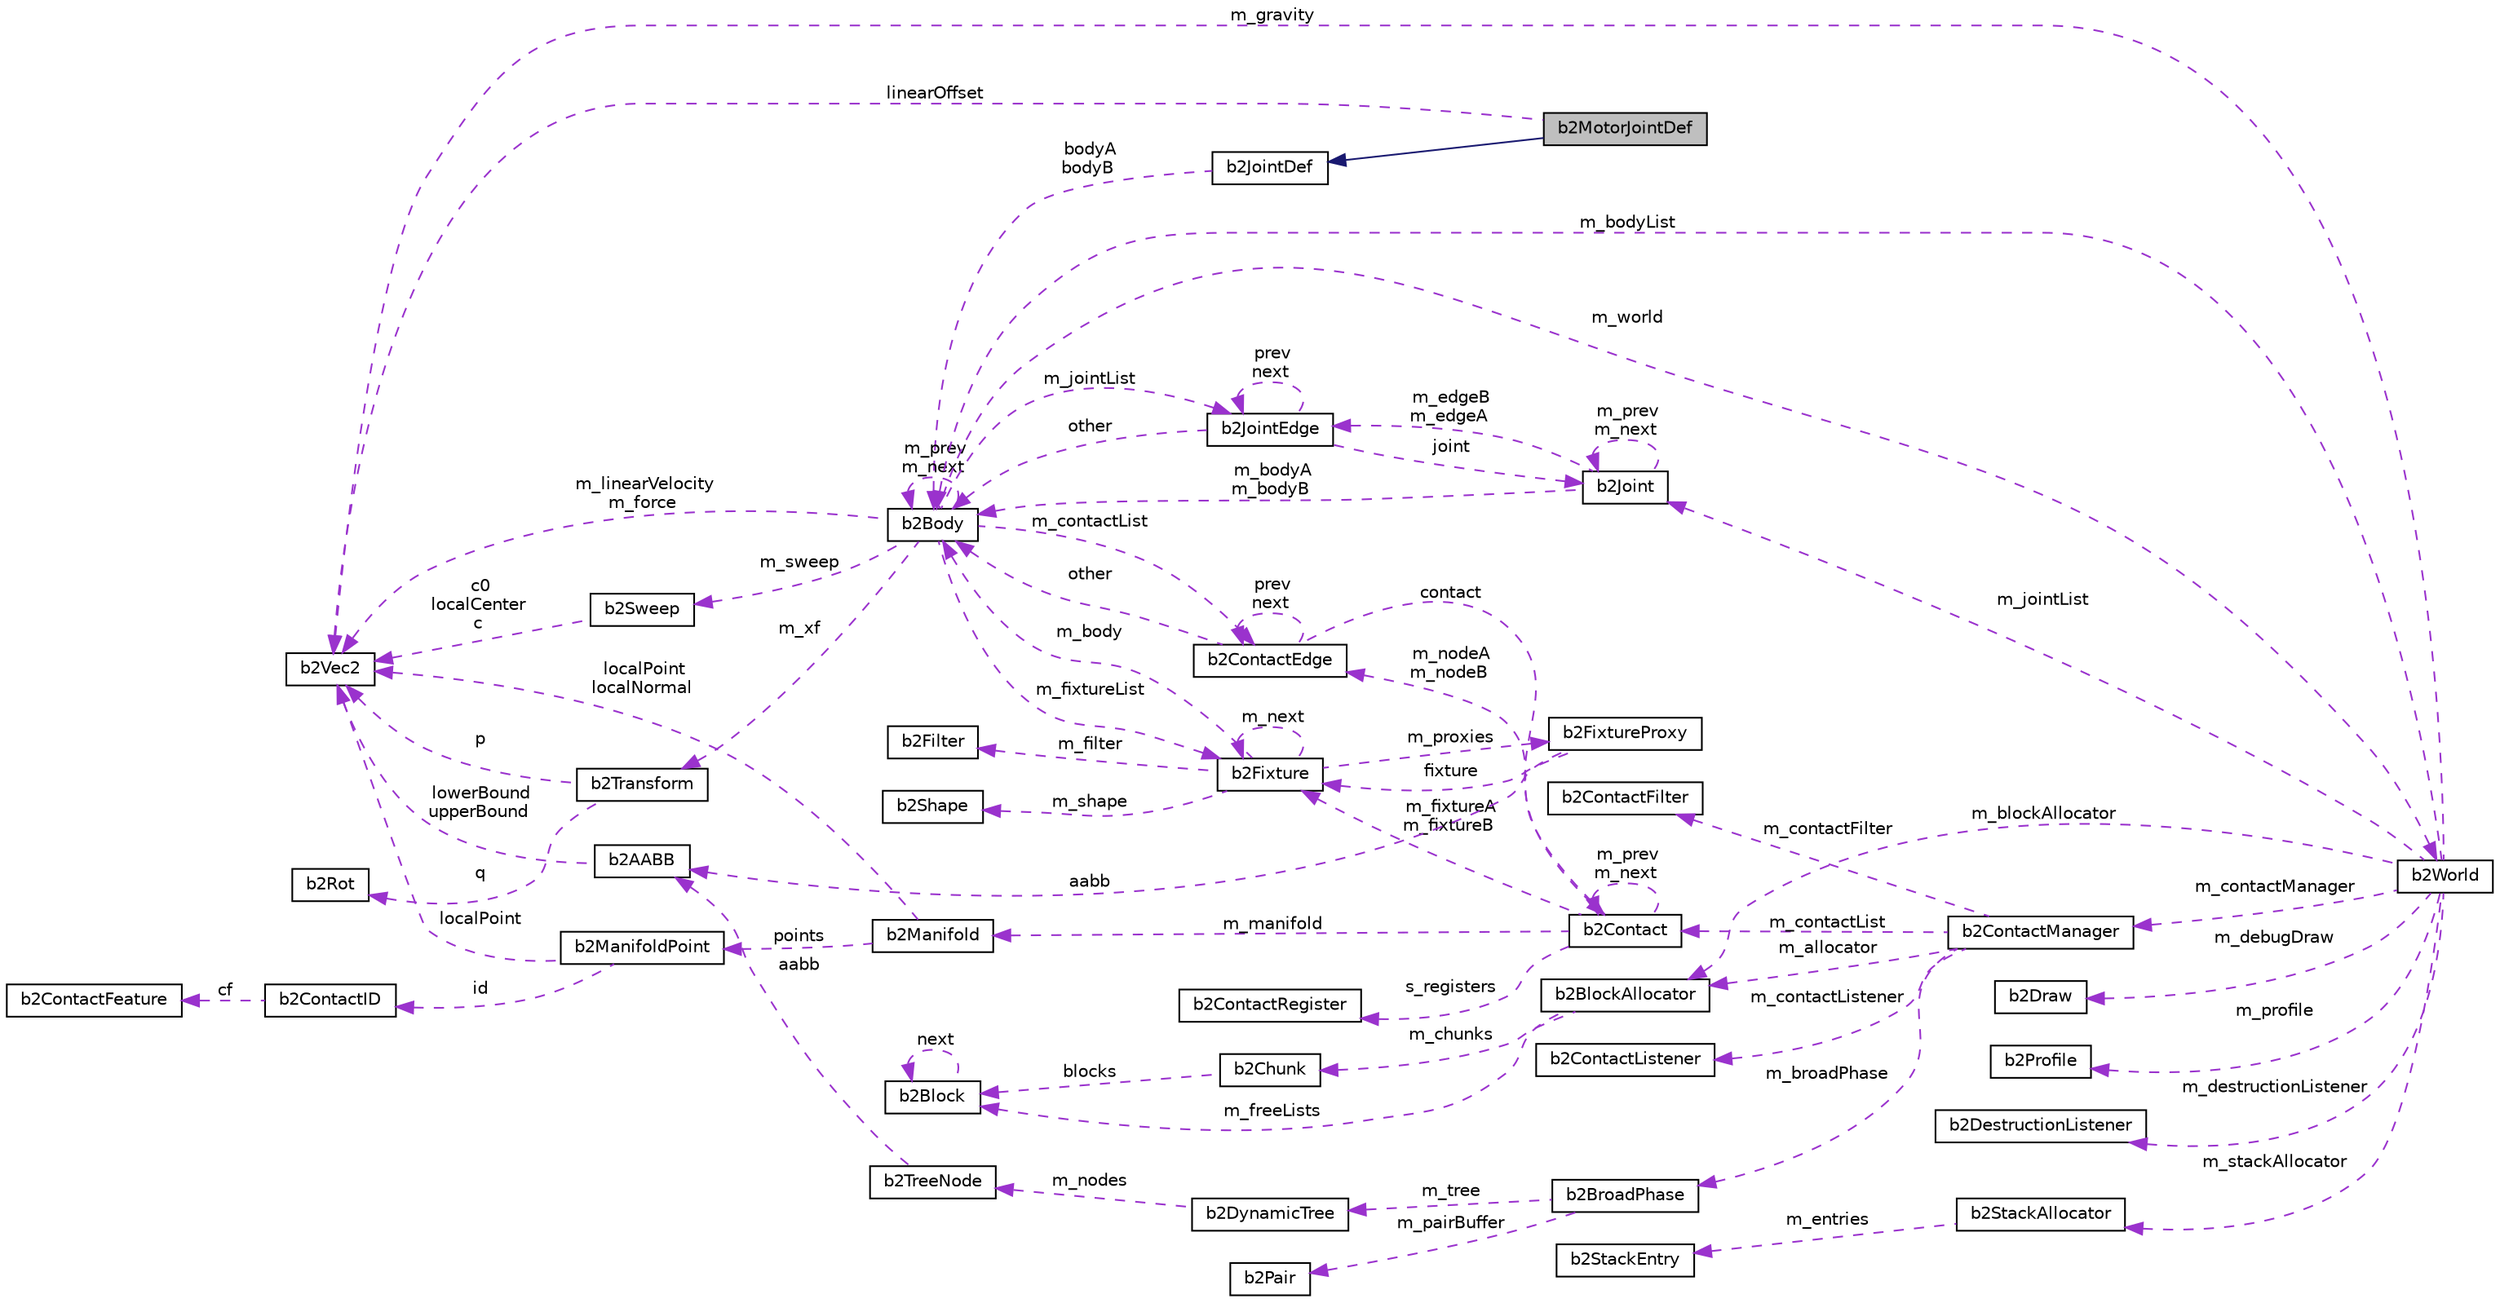 digraph "b2MotorJointDef"
{
  edge [fontname="Helvetica",fontsize="10",labelfontname="Helvetica",labelfontsize="10"];
  node [fontname="Helvetica",fontsize="10",shape=record];
  rankdir="LR";
  Node2 [label="b2MotorJointDef",height=0.2,width=0.4,color="black", fillcolor="grey75", style="filled", fontcolor="black"];
  Node3 -> Node2 [dir="back",color="midnightblue",fontsize="10",style="solid",fontname="Helvetica"];
  Node3 [label="b2JointDef",height=0.2,width=0.4,color="black", fillcolor="white", style="filled",URL="$structb2JointDef.html",tooltip="Joint definitions are used to construct joints. "];
  Node4 -> Node3 [dir="back",color="darkorchid3",fontsize="10",style="dashed",label=" bodyA\nbodyB" ,fontname="Helvetica"];
  Node4 [label="b2Body",height=0.2,width=0.4,color="black", fillcolor="white", style="filled",URL="$classb2Body.html",tooltip="A rigid body. These are created via b2World::CreateBody. "];
  Node4 -> Node4 [dir="back",color="darkorchid3",fontsize="10",style="dashed",label=" m_prev\nm_next" ,fontname="Helvetica"];
  Node5 -> Node4 [dir="back",color="darkorchid3",fontsize="10",style="dashed",label=" m_jointList" ,fontname="Helvetica"];
  Node5 [label="b2JointEdge",height=0.2,width=0.4,color="black", fillcolor="white", style="filled",URL="$structb2JointEdge.html"];
  Node4 -> Node5 [dir="back",color="darkorchid3",fontsize="10",style="dashed",label=" other" ,fontname="Helvetica"];
  Node5 -> Node5 [dir="back",color="darkorchid3",fontsize="10",style="dashed",label=" prev\nnext" ,fontname="Helvetica"];
  Node6 -> Node5 [dir="back",color="darkorchid3",fontsize="10",style="dashed",label=" joint" ,fontname="Helvetica"];
  Node6 [label="b2Joint",height=0.2,width=0.4,color="black", fillcolor="white", style="filled",URL="$classb2Joint.html"];
  Node4 -> Node6 [dir="back",color="darkorchid3",fontsize="10",style="dashed",label=" m_bodyA\nm_bodyB" ,fontname="Helvetica"];
  Node5 -> Node6 [dir="back",color="darkorchid3",fontsize="10",style="dashed",label=" m_edgeB\nm_edgeA" ,fontname="Helvetica"];
  Node6 -> Node6 [dir="back",color="darkorchid3",fontsize="10",style="dashed",label=" m_prev\nm_next" ,fontname="Helvetica"];
  Node7 -> Node4 [dir="back",color="darkorchid3",fontsize="10",style="dashed",label=" m_linearVelocity\nm_force" ,fontname="Helvetica"];
  Node7 [label="b2Vec2",height=0.2,width=0.4,color="black", fillcolor="white", style="filled",URL="$structb2Vec2.html",tooltip="A 2D column vector. "];
  Node8 -> Node4 [dir="back",color="darkorchid3",fontsize="10",style="dashed",label=" m_sweep" ,fontname="Helvetica"];
  Node8 [label="b2Sweep",height=0.2,width=0.4,color="black", fillcolor="white", style="filled",URL="$structb2Sweep.html"];
  Node7 -> Node8 [dir="back",color="darkorchid3",fontsize="10",style="dashed",label=" c0\nlocalCenter\nc" ,fontname="Helvetica"];
  Node9 -> Node4 [dir="back",color="darkorchid3",fontsize="10",style="dashed",label=" m_xf" ,fontname="Helvetica"];
  Node9 [label="b2Transform",height=0.2,width=0.4,color="black", fillcolor="white", style="filled",URL="$structb2Transform.html"];
  Node7 -> Node9 [dir="back",color="darkorchid3",fontsize="10",style="dashed",label=" p" ,fontname="Helvetica"];
  Node10 -> Node9 [dir="back",color="darkorchid3",fontsize="10",style="dashed",label=" q" ,fontname="Helvetica"];
  Node10 [label="b2Rot",height=0.2,width=0.4,color="black", fillcolor="white", style="filled",URL="$structb2Rot.html",tooltip="Rotation. "];
  Node11 -> Node4 [dir="back",color="darkorchid3",fontsize="10",style="dashed",label=" m_contactList" ,fontname="Helvetica"];
  Node11 [label="b2ContactEdge",height=0.2,width=0.4,color="black", fillcolor="white", style="filled",URL="$structb2ContactEdge.html"];
  Node4 -> Node11 [dir="back",color="darkorchid3",fontsize="10",style="dashed",label=" other" ,fontname="Helvetica"];
  Node12 -> Node11 [dir="back",color="darkorchid3",fontsize="10",style="dashed",label=" contact" ,fontname="Helvetica"];
  Node12 [label="b2Contact",height=0.2,width=0.4,color="black", fillcolor="white", style="filled",URL="$classb2Contact.html"];
  Node13 -> Node12 [dir="back",color="darkorchid3",fontsize="10",style="dashed",label=" s_registers" ,fontname="Helvetica"];
  Node13 [label="b2ContactRegister",height=0.2,width=0.4,color="black", fillcolor="white", style="filled",URL="$structb2ContactRegister.html"];
  Node12 -> Node12 [dir="back",color="darkorchid3",fontsize="10",style="dashed",label=" m_prev\nm_next" ,fontname="Helvetica"];
  Node14 -> Node12 [dir="back",color="darkorchid3",fontsize="10",style="dashed",label=" m_manifold" ,fontname="Helvetica"];
  Node14 [label="b2Manifold",height=0.2,width=0.4,color="black", fillcolor="white", style="filled",URL="$structb2Manifold.html"];
  Node7 -> Node14 [dir="back",color="darkorchid3",fontsize="10",style="dashed",label=" localPoint\nlocalNormal" ,fontname="Helvetica"];
  Node15 -> Node14 [dir="back",color="darkorchid3",fontsize="10",style="dashed",label=" points" ,fontname="Helvetica"];
  Node15 [label="b2ManifoldPoint",height=0.2,width=0.4,color="black", fillcolor="white", style="filled",URL="$structb2ManifoldPoint.html"];
  Node7 -> Node15 [dir="back",color="darkorchid3",fontsize="10",style="dashed",label=" localPoint" ,fontname="Helvetica"];
  Node16 -> Node15 [dir="back",color="darkorchid3",fontsize="10",style="dashed",label=" id" ,fontname="Helvetica"];
  Node16 [label="b2ContactID",height=0.2,width=0.4,color="black", fillcolor="white", style="filled",URL="$unionb2ContactID.html",tooltip="Contact ids to facilitate warm starting. "];
  Node17 -> Node16 [dir="back",color="darkorchid3",fontsize="10",style="dashed",label=" cf" ,fontname="Helvetica"];
  Node17 [label="b2ContactFeature",height=0.2,width=0.4,color="black", fillcolor="white", style="filled",URL="$structb2ContactFeature.html"];
  Node18 -> Node12 [dir="back",color="darkorchid3",fontsize="10",style="dashed",label=" m_fixtureA\nm_fixtureB" ,fontname="Helvetica"];
  Node18 [label="b2Fixture",height=0.2,width=0.4,color="black", fillcolor="white", style="filled",URL="$classb2Fixture.html"];
  Node4 -> Node18 [dir="back",color="darkorchid3",fontsize="10",style="dashed",label=" m_body" ,fontname="Helvetica"];
  Node19 -> Node18 [dir="back",color="darkorchid3",fontsize="10",style="dashed",label=" m_proxies" ,fontname="Helvetica"];
  Node19 [label="b2FixtureProxy",height=0.2,width=0.4,color="black", fillcolor="white", style="filled",URL="$structb2FixtureProxy.html",tooltip="This proxy is used internally to connect fixtures to the broad-phase. "];
  Node20 -> Node19 [dir="back",color="darkorchid3",fontsize="10",style="dashed",label=" aabb" ,fontname="Helvetica"];
  Node20 [label="b2AABB",height=0.2,width=0.4,color="black", fillcolor="white", style="filled",URL="$structb2AABB.html",tooltip="An axis aligned bounding box. "];
  Node7 -> Node20 [dir="back",color="darkorchid3",fontsize="10",style="dashed",label=" lowerBound\nupperBound" ,fontname="Helvetica"];
  Node18 -> Node19 [dir="back",color="darkorchid3",fontsize="10",style="dashed",label=" fixture" ,fontname="Helvetica"];
  Node21 -> Node18 [dir="back",color="darkorchid3",fontsize="10",style="dashed",label=" m_shape" ,fontname="Helvetica"];
  Node21 [label="b2Shape",height=0.2,width=0.4,color="black", fillcolor="white", style="filled",URL="$classb2Shape.html"];
  Node22 -> Node18 [dir="back",color="darkorchid3",fontsize="10",style="dashed",label=" m_filter" ,fontname="Helvetica"];
  Node22 [label="b2Filter",height=0.2,width=0.4,color="black", fillcolor="white", style="filled",URL="$structb2Filter.html",tooltip="This holds contact filtering data. "];
  Node18 -> Node18 [dir="back",color="darkorchid3",fontsize="10",style="dashed",label=" m_next" ,fontname="Helvetica"];
  Node11 -> Node12 [dir="back",color="darkorchid3",fontsize="10",style="dashed",label=" m_nodeA\nm_nodeB" ,fontname="Helvetica"];
  Node11 -> Node11 [dir="back",color="darkorchid3",fontsize="10",style="dashed",label=" prev\nnext" ,fontname="Helvetica"];
  Node18 -> Node4 [dir="back",color="darkorchid3",fontsize="10",style="dashed",label=" m_fixtureList" ,fontname="Helvetica"];
  Node23 -> Node4 [dir="back",color="darkorchid3",fontsize="10",style="dashed",label=" m_world" ,fontname="Helvetica"];
  Node23 [label="b2World",height=0.2,width=0.4,color="black", fillcolor="white", style="filled",URL="$classb2World.html"];
  Node4 -> Node23 [dir="back",color="darkorchid3",fontsize="10",style="dashed",label=" m_bodyList" ,fontname="Helvetica"];
  Node24 -> Node23 [dir="back",color="darkorchid3",fontsize="10",style="dashed",label=" m_debugDraw" ,fontname="Helvetica"];
  Node24 [label="b2Draw",height=0.2,width=0.4,color="black", fillcolor="white", style="filled",URL="$classb2Draw.html"];
  Node7 -> Node23 [dir="back",color="darkorchid3",fontsize="10",style="dashed",label=" m_gravity" ,fontname="Helvetica"];
  Node25 -> Node23 [dir="back",color="darkorchid3",fontsize="10",style="dashed",label=" m_profile" ,fontname="Helvetica"];
  Node25 [label="b2Profile",height=0.2,width=0.4,color="black", fillcolor="white", style="filled",URL="$structb2Profile.html",tooltip="Profiling data. Times are in milliseconds. "];
  Node26 -> Node23 [dir="back",color="darkorchid3",fontsize="10",style="dashed",label=" m_blockAllocator" ,fontname="Helvetica"];
  Node26 [label="b2BlockAllocator",height=0.2,width=0.4,color="black", fillcolor="white", style="filled",URL="$classb2BlockAllocator.html"];
  Node27 -> Node26 [dir="back",color="darkorchid3",fontsize="10",style="dashed",label=" m_freeLists" ,fontname="Helvetica"];
  Node27 [label="b2Block",height=0.2,width=0.4,color="black", fillcolor="white", style="filled",URL="$structb2Block.html"];
  Node27 -> Node27 [dir="back",color="darkorchid3",fontsize="10",style="dashed",label=" next" ,fontname="Helvetica"];
  Node28 -> Node26 [dir="back",color="darkorchid3",fontsize="10",style="dashed",label=" m_chunks" ,fontname="Helvetica"];
  Node28 [label="b2Chunk",height=0.2,width=0.4,color="black", fillcolor="white", style="filled",URL="$structb2Chunk.html"];
  Node27 -> Node28 [dir="back",color="darkorchid3",fontsize="10",style="dashed",label=" blocks" ,fontname="Helvetica"];
  Node29 -> Node23 [dir="back",color="darkorchid3",fontsize="10",style="dashed",label=" m_destructionListener" ,fontname="Helvetica"];
  Node29 [label="b2DestructionListener",height=0.2,width=0.4,color="black", fillcolor="white", style="filled",URL="$classb2DestructionListener.html"];
  Node30 -> Node23 [dir="back",color="darkorchid3",fontsize="10",style="dashed",label=" m_contactManager" ,fontname="Helvetica"];
  Node30 [label="b2ContactManager",height=0.2,width=0.4,color="black", fillcolor="white", style="filled",URL="$classb2ContactManager.html"];
  Node26 -> Node30 [dir="back",color="darkorchid3",fontsize="10",style="dashed",label=" m_allocator" ,fontname="Helvetica"];
  Node12 -> Node30 [dir="back",color="darkorchid3",fontsize="10",style="dashed",label=" m_contactList" ,fontname="Helvetica"];
  Node31 -> Node30 [dir="back",color="darkorchid3",fontsize="10",style="dashed",label=" m_broadPhase" ,fontname="Helvetica"];
  Node31 [label="b2BroadPhase",height=0.2,width=0.4,color="black", fillcolor="white", style="filled",URL="$classb2BroadPhase.html"];
  Node32 -> Node31 [dir="back",color="darkorchid3",fontsize="10",style="dashed",label=" m_pairBuffer" ,fontname="Helvetica"];
  Node32 [label="b2Pair",height=0.2,width=0.4,color="black", fillcolor="white", style="filled",URL="$structb2Pair.html"];
  Node33 -> Node31 [dir="back",color="darkorchid3",fontsize="10",style="dashed",label=" m_tree" ,fontname="Helvetica"];
  Node33 [label="b2DynamicTree",height=0.2,width=0.4,color="black", fillcolor="white", style="filled",URL="$classb2DynamicTree.html"];
  Node34 -> Node33 [dir="back",color="darkorchid3",fontsize="10",style="dashed",label=" m_nodes" ,fontname="Helvetica"];
  Node34 [label="b2TreeNode",height=0.2,width=0.4,color="black", fillcolor="white", style="filled",URL="$structb2TreeNode.html",tooltip="A node in the dynamic tree. The client does not interact with this directly. "];
  Node20 -> Node34 [dir="back",color="darkorchid3",fontsize="10",style="dashed",label=" aabb" ,fontname="Helvetica"];
  Node35 -> Node30 [dir="back",color="darkorchid3",fontsize="10",style="dashed",label=" m_contactFilter" ,fontname="Helvetica"];
  Node35 [label="b2ContactFilter",height=0.2,width=0.4,color="black", fillcolor="white", style="filled",URL="$classb2ContactFilter.html"];
  Node36 -> Node30 [dir="back",color="darkorchid3",fontsize="10",style="dashed",label=" m_contactListener" ,fontname="Helvetica"];
  Node36 [label="b2ContactListener",height=0.2,width=0.4,color="black", fillcolor="white", style="filled",URL="$classb2ContactListener.html"];
  Node37 -> Node23 [dir="back",color="darkorchid3",fontsize="10",style="dashed",label=" m_stackAllocator" ,fontname="Helvetica"];
  Node37 [label="b2StackAllocator",height=0.2,width=0.4,color="black", fillcolor="white", style="filled",URL="$classb2StackAllocator.html"];
  Node38 -> Node37 [dir="back",color="darkorchid3",fontsize="10",style="dashed",label=" m_entries" ,fontname="Helvetica"];
  Node38 [label="b2StackEntry",height=0.2,width=0.4,color="black", fillcolor="white", style="filled",URL="$structb2StackEntry.html"];
  Node6 -> Node23 [dir="back",color="darkorchid3",fontsize="10",style="dashed",label=" m_jointList" ,fontname="Helvetica"];
  Node7 -> Node2 [dir="back",color="darkorchid3",fontsize="10",style="dashed",label=" linearOffset" ,fontname="Helvetica"];
}
